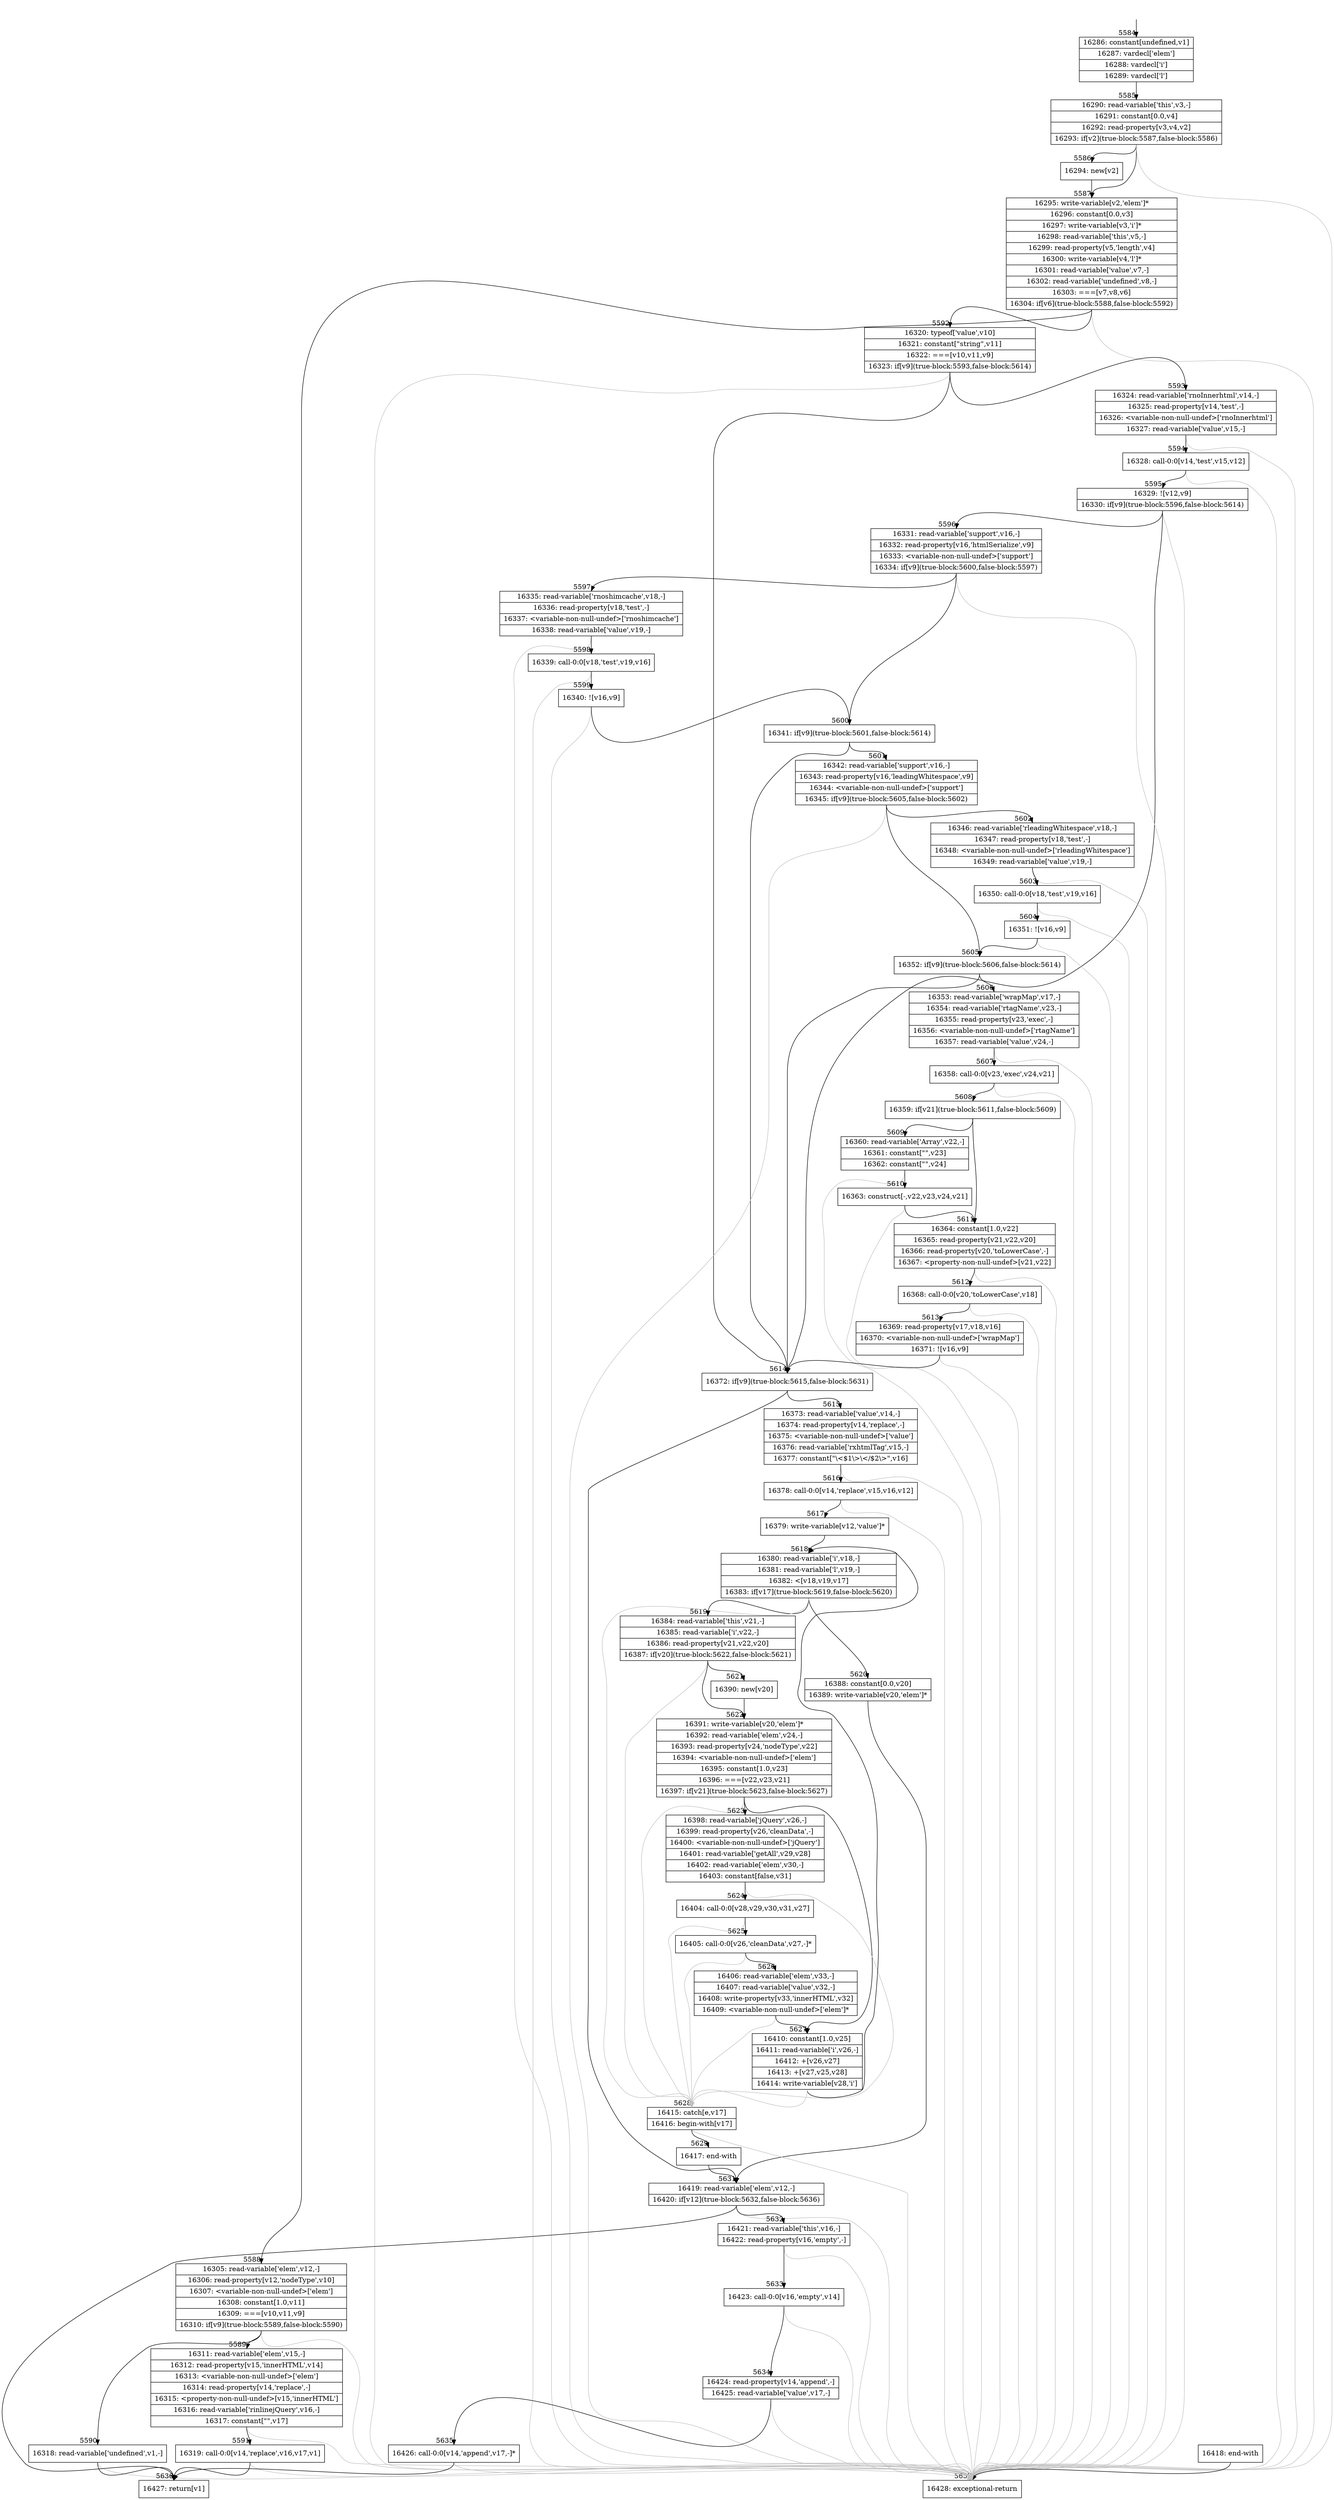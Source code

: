 digraph {
rankdir="TD"
BB_entry351[shape=none,label=""];
BB_entry351 -> BB5584 [tailport=s, headport=n, headlabel="    5584"]
BB5584 [shape=record label="{16286: constant[undefined,v1]|16287: vardecl['elem']|16288: vardecl['i']|16289: vardecl['l']}" ] 
BB5584 -> BB5585 [tailport=s, headport=n, headlabel="      5585"]
BB5585 [shape=record label="{16290: read-variable['this',v3,-]|16291: constant[0.0,v4]|16292: read-property[v3,v4,v2]|16293: if[v2](true-block:5587,false-block:5586)}" ] 
BB5585 -> BB5587 [tailport=s, headport=n, headlabel="      5587"]
BB5585 -> BB5586 [tailport=s, headport=n, headlabel="      5586"]
BB5585 -> BB5637 [tailport=s, headport=n, color=gray, headlabel="      5637"]
BB5586 [shape=record label="{16294: new[v2]}" ] 
BB5586 -> BB5587 [tailport=s, headport=n]
BB5587 [shape=record label="{16295: write-variable[v2,'elem']*|16296: constant[0.0,v3]|16297: write-variable[v3,'i']*|16298: read-variable['this',v5,-]|16299: read-property[v5,'length',v4]|16300: write-variable[v4,'l']*|16301: read-variable['value',v7,-]|16302: read-variable['undefined',v8,-]|16303: ===[v7,v8,v6]|16304: if[v6](true-block:5588,false-block:5592)}" ] 
BB5587 -> BB5588 [tailport=s, headport=n, headlabel="      5588"]
BB5587 -> BB5592 [tailport=s, headport=n, headlabel="      5592"]
BB5587 -> BB5637 [tailport=s, headport=n, color=gray]
BB5588 [shape=record label="{16305: read-variable['elem',v12,-]|16306: read-property[v12,'nodeType',v10]|16307: \<variable-non-null-undef\>['elem']|16308: constant[1.0,v11]|16309: ===[v10,v11,v9]|16310: if[v9](true-block:5589,false-block:5590)}" ] 
BB5588 -> BB5589 [tailport=s, headport=n, headlabel="      5589"]
BB5588 -> BB5590 [tailport=s, headport=n, headlabel="      5590"]
BB5588 -> BB5637 [tailport=s, headport=n, color=gray]
BB5589 [shape=record label="{16311: read-variable['elem',v15,-]|16312: read-property[v15,'innerHTML',v14]|16313: \<variable-non-null-undef\>['elem']|16314: read-property[v14,'replace',-]|16315: \<property-non-null-undef\>[v15,'innerHTML']|16316: read-variable['rinlinejQuery',v16,-]|16317: constant[\"\",v17]}" ] 
BB5589 -> BB5591 [tailport=s, headport=n, headlabel="      5591"]
BB5589 -> BB5637 [tailport=s, headport=n, color=gray]
BB5590 [shape=record label="{16318: read-variable['undefined',v1,-]}" ] 
BB5590 -> BB5636 [tailport=s, headport=n, headlabel="      5636"]
BB5590 -> BB5637 [tailport=s, headport=n, color=gray]
BB5591 [shape=record label="{16319: call-0:0[v14,'replace',v16,v17,v1]}" ] 
BB5591 -> BB5636 [tailport=s, headport=n]
BB5591 -> BB5637 [tailport=s, headport=n, color=gray]
BB5592 [shape=record label="{16320: typeof['value',v10]|16321: constant[\"string\",v11]|16322: ===[v10,v11,v9]|16323: if[v9](true-block:5593,false-block:5614)}" ] 
BB5592 -> BB5614 [tailport=s, headport=n, headlabel="      5614"]
BB5592 -> BB5593 [tailport=s, headport=n, headlabel="      5593"]
BB5592 -> BB5637 [tailport=s, headport=n, color=gray]
BB5593 [shape=record label="{16324: read-variable['rnoInnerhtml',v14,-]|16325: read-property[v14,'test',-]|16326: \<variable-non-null-undef\>['rnoInnerhtml']|16327: read-variable['value',v15,-]}" ] 
BB5593 -> BB5594 [tailport=s, headport=n, headlabel="      5594"]
BB5593 -> BB5637 [tailport=s, headport=n, color=gray]
BB5594 [shape=record label="{16328: call-0:0[v14,'test',v15,v12]}" ] 
BB5594 -> BB5595 [tailport=s, headport=n, headlabel="      5595"]
BB5594 -> BB5637 [tailport=s, headport=n, color=gray]
BB5595 [shape=record label="{16329: ![v12,v9]|16330: if[v9](true-block:5596,false-block:5614)}" ] 
BB5595 -> BB5614 [tailport=s, headport=n]
BB5595 -> BB5596 [tailport=s, headport=n, headlabel="      5596"]
BB5595 -> BB5637 [tailport=s, headport=n, color=gray]
BB5596 [shape=record label="{16331: read-variable['support',v16,-]|16332: read-property[v16,'htmlSerialize',v9]|16333: \<variable-non-null-undef\>['support']|16334: if[v9](true-block:5600,false-block:5597)}" ] 
BB5596 -> BB5600 [tailport=s, headport=n, headlabel="      5600"]
BB5596 -> BB5597 [tailport=s, headport=n, headlabel="      5597"]
BB5596 -> BB5637 [tailport=s, headport=n, color=gray]
BB5597 [shape=record label="{16335: read-variable['rnoshimcache',v18,-]|16336: read-property[v18,'test',-]|16337: \<variable-non-null-undef\>['rnoshimcache']|16338: read-variable['value',v19,-]}" ] 
BB5597 -> BB5598 [tailport=s, headport=n, headlabel="      5598"]
BB5597 -> BB5637 [tailport=s, headport=n, color=gray]
BB5598 [shape=record label="{16339: call-0:0[v18,'test',v19,v16]}" ] 
BB5598 -> BB5599 [tailport=s, headport=n, headlabel="      5599"]
BB5598 -> BB5637 [tailport=s, headport=n, color=gray]
BB5599 [shape=record label="{16340: ![v16,v9]}" ] 
BB5599 -> BB5600 [tailport=s, headport=n]
BB5599 -> BB5637 [tailport=s, headport=n, color=gray]
BB5600 [shape=record label="{16341: if[v9](true-block:5601,false-block:5614)}" ] 
BB5600 -> BB5614 [tailport=s, headport=n]
BB5600 -> BB5601 [tailport=s, headport=n, headlabel="      5601"]
BB5601 [shape=record label="{16342: read-variable['support',v16,-]|16343: read-property[v16,'leadingWhitespace',v9]|16344: \<variable-non-null-undef\>['support']|16345: if[v9](true-block:5605,false-block:5602)}" ] 
BB5601 -> BB5605 [tailport=s, headport=n, headlabel="      5605"]
BB5601 -> BB5602 [tailport=s, headport=n, headlabel="      5602"]
BB5601 -> BB5637 [tailport=s, headport=n, color=gray]
BB5602 [shape=record label="{16346: read-variable['rleadingWhitespace',v18,-]|16347: read-property[v18,'test',-]|16348: \<variable-non-null-undef\>['rleadingWhitespace']|16349: read-variable['value',v19,-]}" ] 
BB5602 -> BB5603 [tailport=s, headport=n, headlabel="      5603"]
BB5602 -> BB5637 [tailport=s, headport=n, color=gray]
BB5603 [shape=record label="{16350: call-0:0[v18,'test',v19,v16]}" ] 
BB5603 -> BB5604 [tailport=s, headport=n, headlabel="      5604"]
BB5603 -> BB5637 [tailport=s, headport=n, color=gray]
BB5604 [shape=record label="{16351: ![v16,v9]}" ] 
BB5604 -> BB5605 [tailport=s, headport=n]
BB5604 -> BB5637 [tailport=s, headport=n, color=gray]
BB5605 [shape=record label="{16352: if[v9](true-block:5606,false-block:5614)}" ] 
BB5605 -> BB5614 [tailport=s, headport=n]
BB5605 -> BB5606 [tailport=s, headport=n, headlabel="      5606"]
BB5606 [shape=record label="{16353: read-variable['wrapMap',v17,-]|16354: read-variable['rtagName',v23,-]|16355: read-property[v23,'exec',-]|16356: \<variable-non-null-undef\>['rtagName']|16357: read-variable['value',v24,-]}" ] 
BB5606 -> BB5607 [tailport=s, headport=n, headlabel="      5607"]
BB5606 -> BB5637 [tailport=s, headport=n, color=gray]
BB5607 [shape=record label="{16358: call-0:0[v23,'exec',v24,v21]}" ] 
BB5607 -> BB5608 [tailport=s, headport=n, headlabel="      5608"]
BB5607 -> BB5637 [tailport=s, headport=n, color=gray]
BB5608 [shape=record label="{16359: if[v21](true-block:5611,false-block:5609)}" ] 
BB5608 -> BB5611 [tailport=s, headport=n, headlabel="      5611"]
BB5608 -> BB5609 [tailport=s, headport=n, headlabel="      5609"]
BB5609 [shape=record label="{16360: read-variable['Array',v22,-]|16361: constant[\"\",v23]|16362: constant[\"\",v24]}" ] 
BB5609 -> BB5610 [tailport=s, headport=n, headlabel="      5610"]
BB5609 -> BB5637 [tailport=s, headport=n, color=gray]
BB5610 [shape=record label="{16363: construct[-,v22,v23,v24,v21]}" ] 
BB5610 -> BB5611 [tailport=s, headport=n]
BB5610 -> BB5637 [tailport=s, headport=n, color=gray]
BB5611 [shape=record label="{16364: constant[1.0,v22]|16365: read-property[v21,v22,v20]|16366: read-property[v20,'toLowerCase',-]|16367: \<property-non-null-undef\>[v21,v22]}" ] 
BB5611 -> BB5612 [tailport=s, headport=n, headlabel="      5612"]
BB5611 -> BB5637 [tailport=s, headport=n, color=gray]
BB5612 [shape=record label="{16368: call-0:0[v20,'toLowerCase',v18]}" ] 
BB5612 -> BB5613 [tailport=s, headport=n, headlabel="      5613"]
BB5612 -> BB5637 [tailport=s, headport=n, color=gray]
BB5613 [shape=record label="{16369: read-property[v17,v18,v16]|16370: \<variable-non-null-undef\>['wrapMap']|16371: ![v16,v9]}" ] 
BB5613 -> BB5614 [tailport=s, headport=n]
BB5613 -> BB5637 [tailport=s, headport=n, color=gray]
BB5614 [shape=record label="{16372: if[v9](true-block:5615,false-block:5631)}" ] 
BB5614 -> BB5615 [tailport=s, headport=n, headlabel="      5615"]
BB5614 -> BB5631 [tailport=s, headport=n, headlabel="      5631"]
BB5615 [shape=record label="{16373: read-variable['value',v14,-]|16374: read-property[v14,'replace',-]|16375: \<variable-non-null-undef\>['value']|16376: read-variable['rxhtmlTag',v15,-]|16377: constant[\"\\\<$1\\\>\\\</$2\\\>\",v16]}" ] 
BB5615 -> BB5616 [tailport=s, headport=n, headlabel="      5616"]
BB5615 -> BB5637 [tailport=s, headport=n, color=gray]
BB5616 [shape=record label="{16378: call-0:0[v14,'replace',v15,v16,v12]}" ] 
BB5616 -> BB5617 [tailport=s, headport=n, headlabel="      5617"]
BB5616 -> BB5637 [tailport=s, headport=n, color=gray]
BB5617 [shape=record label="{16379: write-variable[v12,'value']*}" ] 
BB5617 -> BB5618 [tailport=s, headport=n, headlabel="      5618"]
BB5618 [shape=record label="{16380: read-variable['i',v18,-]|16381: read-variable['l',v19,-]|16382: \<[v18,v19,v17]|16383: if[v17](true-block:5619,false-block:5620)}" ] 
BB5618 -> BB5619 [tailport=s, headport=n, headlabel="      5619"]
BB5618 -> BB5620 [tailport=s, headport=n, headlabel="      5620"]
BB5618 -> BB5628 [tailport=s, headport=n, color=gray, headlabel="      5628"]
BB5619 [shape=record label="{16384: read-variable['this',v21,-]|16385: read-variable['i',v22,-]|16386: read-property[v21,v22,v20]|16387: if[v20](true-block:5622,false-block:5621)}" ] 
BB5619 -> BB5622 [tailport=s, headport=n, headlabel="      5622"]
BB5619 -> BB5621 [tailport=s, headport=n, headlabel="      5621"]
BB5619 -> BB5628 [tailport=s, headport=n, color=gray]
BB5620 [shape=record label="{16388: constant[0.0,v20]|16389: write-variable[v20,'elem']*}" ] 
BB5620 -> BB5631 [tailport=s, headport=n]
BB5621 [shape=record label="{16390: new[v20]}" ] 
BB5621 -> BB5622 [tailport=s, headport=n]
BB5622 [shape=record label="{16391: write-variable[v20,'elem']*|16392: read-variable['elem',v24,-]|16393: read-property[v24,'nodeType',v22]|16394: \<variable-non-null-undef\>['elem']|16395: constant[1.0,v23]|16396: ===[v22,v23,v21]|16397: if[v21](true-block:5623,false-block:5627)}" ] 
BB5622 -> BB5623 [tailport=s, headport=n, headlabel="      5623"]
BB5622 -> BB5627 [tailport=s, headport=n, headlabel="      5627"]
BB5622 -> BB5628 [tailport=s, headport=n, color=gray]
BB5623 [shape=record label="{16398: read-variable['jQuery',v26,-]|16399: read-property[v26,'cleanData',-]|16400: \<variable-non-null-undef\>['jQuery']|16401: read-variable['getAll',v29,v28]|16402: read-variable['elem',v30,-]|16403: constant[false,v31]}" ] 
BB5623 -> BB5624 [tailport=s, headport=n, headlabel="      5624"]
BB5623 -> BB5628 [tailport=s, headport=n, color=gray]
BB5624 [shape=record label="{16404: call-0:0[v28,v29,v30,v31,v27]}" ] 
BB5624 -> BB5625 [tailport=s, headport=n, headlabel="      5625"]
BB5624 -> BB5628 [tailport=s, headport=n, color=gray]
BB5625 [shape=record label="{16405: call-0:0[v26,'cleanData',v27,-]*}" ] 
BB5625 -> BB5626 [tailport=s, headport=n, headlabel="      5626"]
BB5625 -> BB5628 [tailport=s, headport=n, color=gray]
BB5626 [shape=record label="{16406: read-variable['elem',v33,-]|16407: read-variable['value',v32,-]|16408: write-property[v33,'innerHTML',v32]|16409: \<variable-non-null-undef\>['elem']*}" ] 
BB5626 -> BB5627 [tailport=s, headport=n]
BB5626 -> BB5628 [tailport=s, headport=n, color=gray]
BB5627 [shape=record label="{16410: constant[1.0,v25]|16411: read-variable['i',v26,-]|16412: +[v26,v27]|16413: +[v27,v25,v28]|16414: write-variable[v28,'i']}" ] 
BB5627 -> BB5618 [tailport=s, headport=n]
BB5627 -> BB5628 [tailport=s, headport=n, color=gray]
BB5628 [shape=record label="{16415: catch[e,v17]|16416: begin-with[v17]}" ] 
BB5628 -> BB5629 [tailport=s, headport=n, headlabel="      5629"]
BB5628 -> BB5637 [tailport=s, headport=n, color=gray]
BB5629 [shape=record label="{16417: end-with}" ] 
BB5629 -> BB5631 [tailport=s, headport=n]
BB5630 [shape=record label="{16418: end-with}" ] 
BB5630 -> BB5637 [tailport=s, headport=n]
BB5631 [shape=record label="{16419: read-variable['elem',v12,-]|16420: if[v12](true-block:5632,false-block:5636)}" ] 
BB5631 -> BB5632 [tailport=s, headport=n, headlabel="      5632"]
BB5631 -> BB5636 [tailport=s, headport=n]
BB5631 -> BB5637 [tailport=s, headport=n, color=gray]
BB5632 [shape=record label="{16421: read-variable['this',v16,-]|16422: read-property[v16,'empty',-]}" ] 
BB5632 -> BB5633 [tailport=s, headport=n, headlabel="      5633"]
BB5632 -> BB5637 [tailport=s, headport=n, color=gray]
BB5633 [shape=record label="{16423: call-0:0[v16,'empty',v14]}" ] 
BB5633 -> BB5634 [tailport=s, headport=n, headlabel="      5634"]
BB5633 -> BB5637 [tailport=s, headport=n, color=gray]
BB5634 [shape=record label="{16424: read-property[v14,'append',-]|16425: read-variable['value',v17,-]}" ] 
BB5634 -> BB5635 [tailport=s, headport=n, headlabel="      5635"]
BB5634 -> BB5637 [tailport=s, headport=n, color=gray]
BB5635 [shape=record label="{16426: call-0:0[v14,'append',v17,-]*}" ] 
BB5635 -> BB5636 [tailport=s, headport=n]
BB5635 -> BB5637 [tailport=s, headport=n, color=gray]
BB5636 [shape=record label="{16427: return[v1]}" ] 
BB5637 [shape=record label="{16428: exceptional-return}" ] 
}
